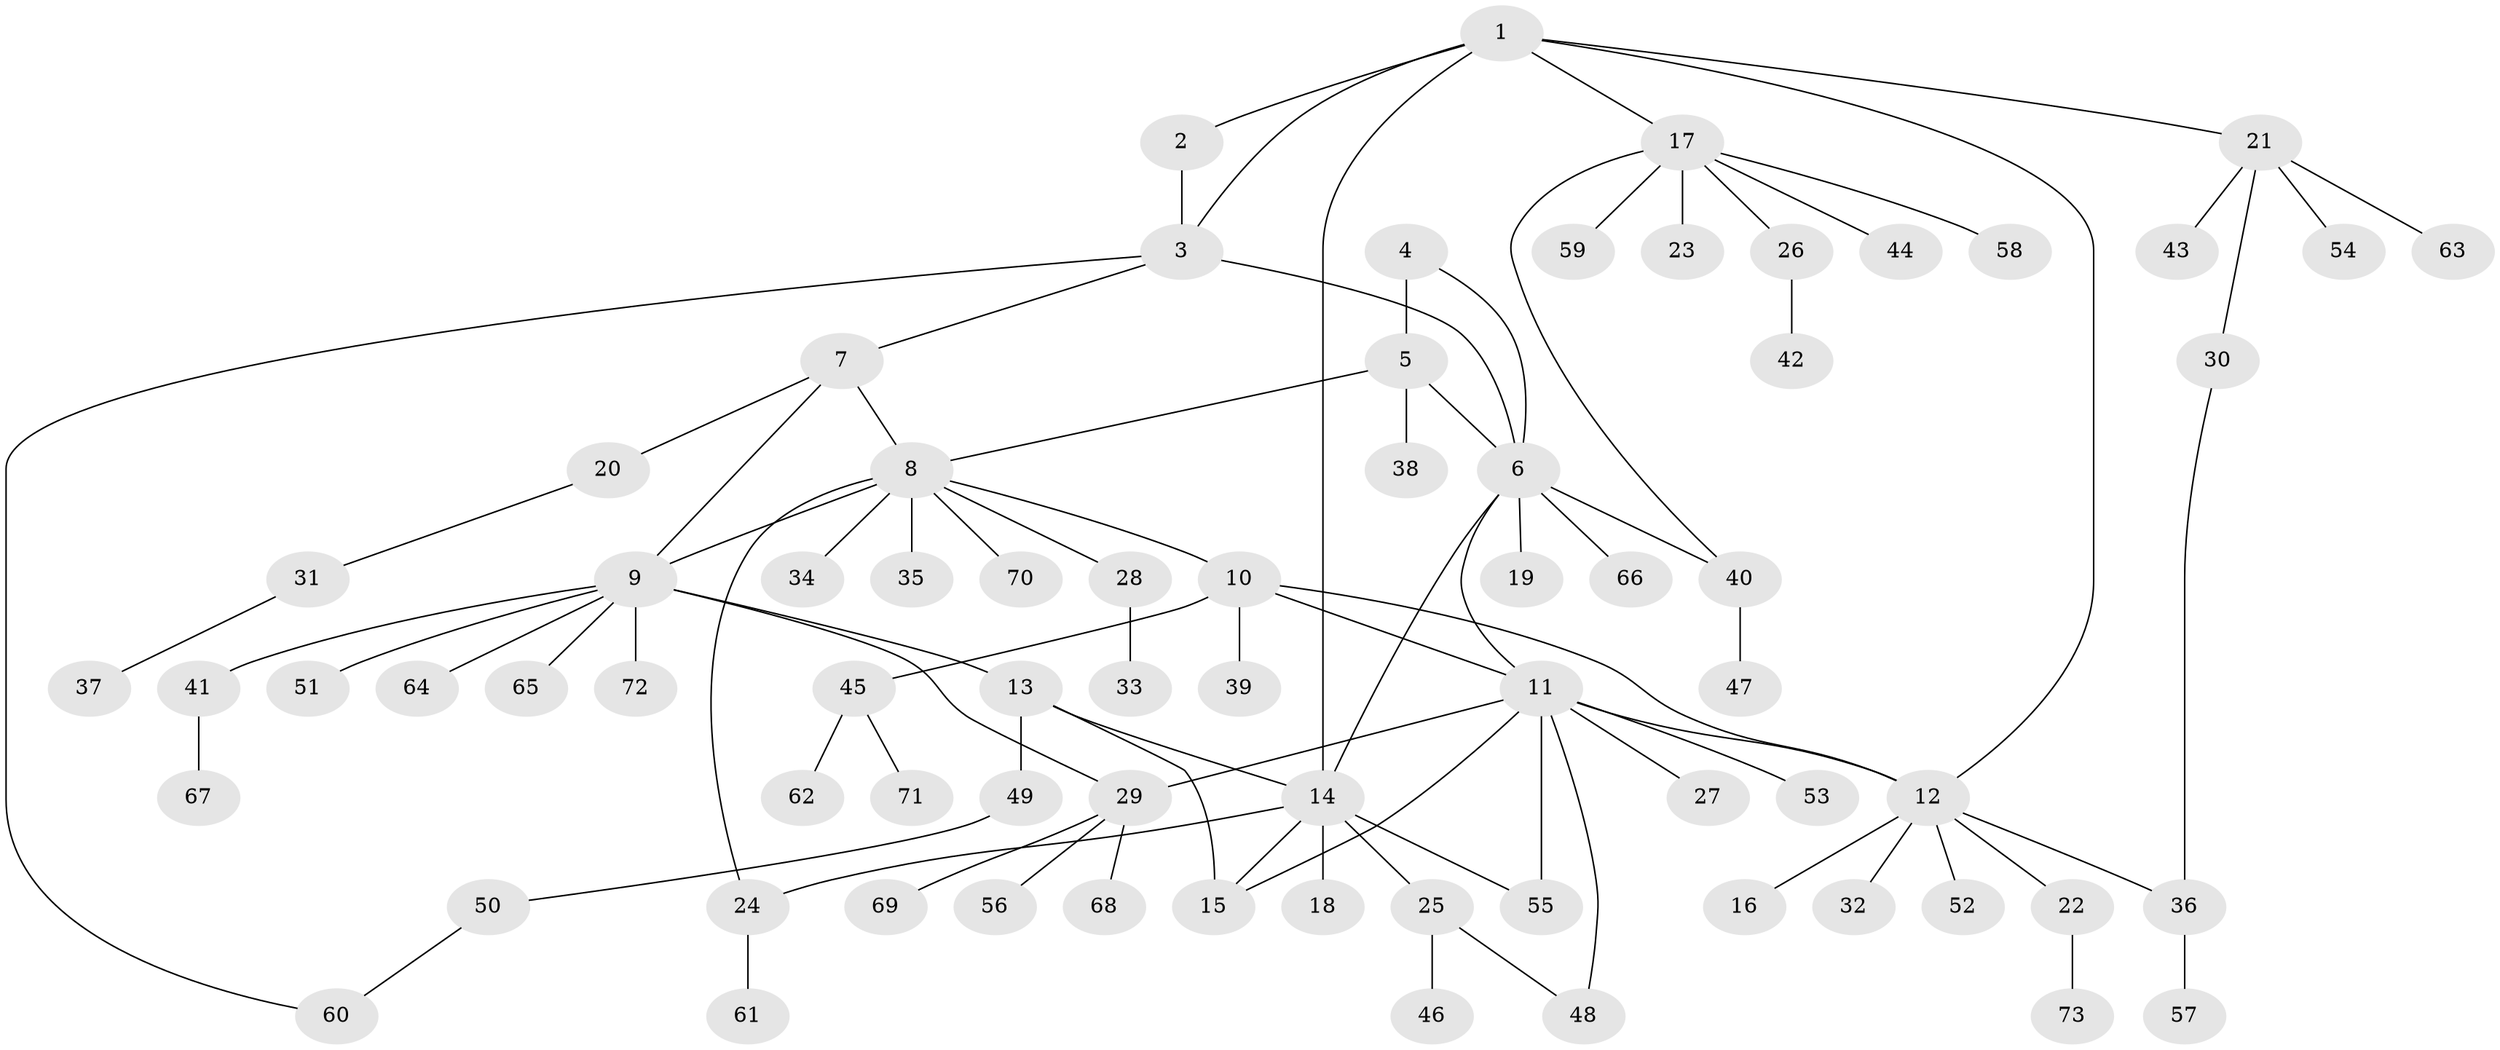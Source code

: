 // Generated by graph-tools (version 1.1) at 2025/26/03/09/25 03:26:34]
// undirected, 73 vertices, 90 edges
graph export_dot {
graph [start="1"]
  node [color=gray90,style=filled];
  1;
  2;
  3;
  4;
  5;
  6;
  7;
  8;
  9;
  10;
  11;
  12;
  13;
  14;
  15;
  16;
  17;
  18;
  19;
  20;
  21;
  22;
  23;
  24;
  25;
  26;
  27;
  28;
  29;
  30;
  31;
  32;
  33;
  34;
  35;
  36;
  37;
  38;
  39;
  40;
  41;
  42;
  43;
  44;
  45;
  46;
  47;
  48;
  49;
  50;
  51;
  52;
  53;
  54;
  55;
  56;
  57;
  58;
  59;
  60;
  61;
  62;
  63;
  64;
  65;
  66;
  67;
  68;
  69;
  70;
  71;
  72;
  73;
  1 -- 2;
  1 -- 3;
  1 -- 12;
  1 -- 14;
  1 -- 17;
  1 -- 21;
  2 -- 3;
  3 -- 6;
  3 -- 7;
  3 -- 60;
  4 -- 5;
  4 -- 6;
  5 -- 6;
  5 -- 8;
  5 -- 38;
  6 -- 11;
  6 -- 14;
  6 -- 19;
  6 -- 40;
  6 -- 66;
  7 -- 8;
  7 -- 9;
  7 -- 20;
  8 -- 9;
  8 -- 10;
  8 -- 24;
  8 -- 28;
  8 -- 34;
  8 -- 35;
  8 -- 70;
  9 -- 13;
  9 -- 29;
  9 -- 41;
  9 -- 51;
  9 -- 64;
  9 -- 65;
  9 -- 72;
  10 -- 11;
  10 -- 12;
  10 -- 39;
  10 -- 45;
  11 -- 12;
  11 -- 15;
  11 -- 27;
  11 -- 29;
  11 -- 48;
  11 -- 53;
  11 -- 55;
  12 -- 16;
  12 -- 22;
  12 -- 32;
  12 -- 36;
  12 -- 52;
  13 -- 14;
  13 -- 15;
  13 -- 49;
  14 -- 15;
  14 -- 18;
  14 -- 24;
  14 -- 25;
  14 -- 55;
  17 -- 23;
  17 -- 26;
  17 -- 40;
  17 -- 44;
  17 -- 58;
  17 -- 59;
  20 -- 31;
  21 -- 30;
  21 -- 43;
  21 -- 54;
  21 -- 63;
  22 -- 73;
  24 -- 61;
  25 -- 46;
  25 -- 48;
  26 -- 42;
  28 -- 33;
  29 -- 56;
  29 -- 68;
  29 -- 69;
  30 -- 36;
  31 -- 37;
  36 -- 57;
  40 -- 47;
  41 -- 67;
  45 -- 62;
  45 -- 71;
  49 -- 50;
  50 -- 60;
}
